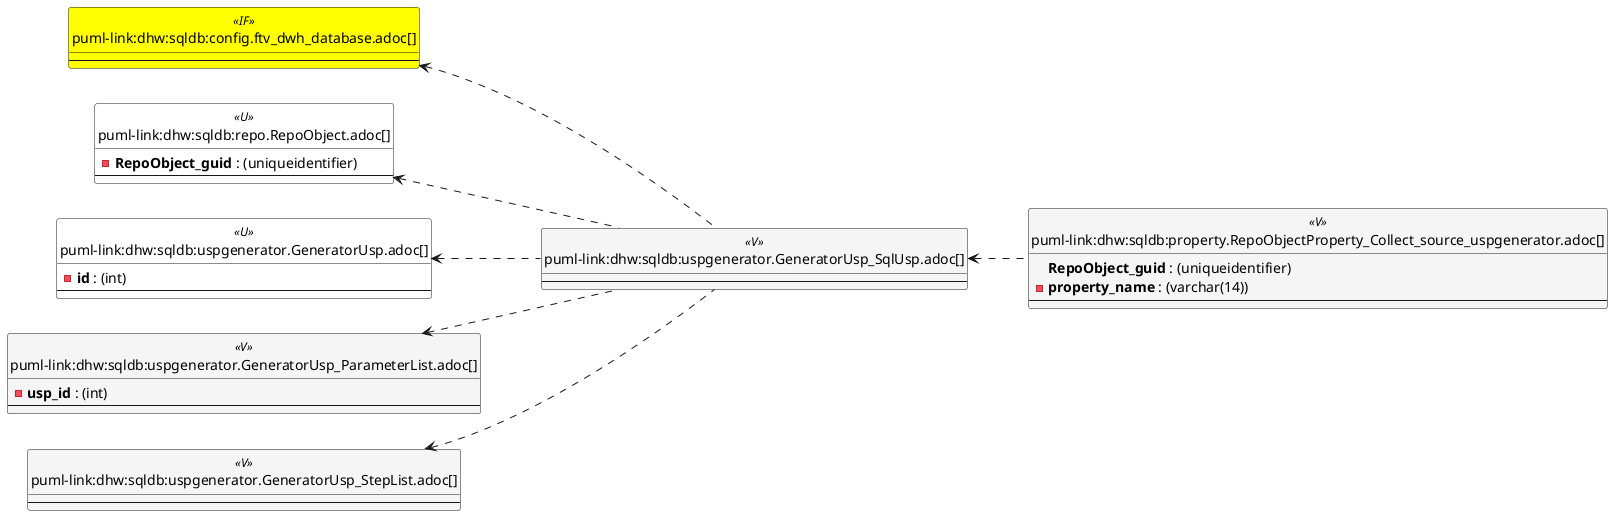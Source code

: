 @startuml
left to right direction
'top to bottom direction
hide circle
'avoide "." issues:
set namespaceSeparator none


skinparam class {
  BackgroundColor White
  BackgroundColor<<FN>> Yellow
  BackgroundColor<<FS>> Yellow
  BackgroundColor<<FT>> LightGray
  BackgroundColor<<IF>> Yellow
  BackgroundColor<<IS>> Yellow
  BackgroundColor<<P>> Aqua
  BackgroundColor<<PC>> Aqua
  BackgroundColor<<SN>> Yellow
  BackgroundColor<<SO>> SlateBlue
  BackgroundColor<<TF>> LightGray
  BackgroundColor<<TR>> Tomato
  BackgroundColor<<U>> White
  BackgroundColor<<V>> WhiteSmoke
  BackgroundColor<<X>> Aqua
  BackgroundColor<<external>> AliceBlue
}


entity "puml-link:dhw:sqldb:config.ftv_dwh_database.adoc[]" as config.ftv_dwh_database << IF >> {
  --
}

entity "puml-link:dhw:sqldb:property.RepoObjectProperty_Collect_source_uspgenerator.adoc[]" as property.RepoObjectProperty_Collect_source_uspgenerator << V >> {
  **RepoObject_guid** : (uniqueidentifier)
  - **property_name** : (varchar(14))
  --
}

entity "puml-link:dhw:sqldb:repo.RepoObject.adoc[]" as repo.RepoObject << U >> {
  - **RepoObject_guid** : (uniqueidentifier)
  --
}

entity "puml-link:dhw:sqldb:uspgenerator.GeneratorUsp.adoc[]" as uspgenerator.GeneratorUsp << U >> {
  - **id** : (int)
  --
}

entity "puml-link:dhw:sqldb:uspgenerator.GeneratorUsp_ParameterList.adoc[]" as uspgenerator.GeneratorUsp_ParameterList << V >> {
  - **usp_id** : (int)
  --
}

entity "puml-link:dhw:sqldb:uspgenerator.GeneratorUsp_SqlUsp.adoc[]" as uspgenerator.GeneratorUsp_SqlUsp << V >> {
  --
}

entity "puml-link:dhw:sqldb:uspgenerator.GeneratorUsp_StepList.adoc[]" as uspgenerator.GeneratorUsp_StepList << V >> {
  --
}

config.ftv_dwh_database <.. uspgenerator.GeneratorUsp_SqlUsp
repo.RepoObject <.. uspgenerator.GeneratorUsp_SqlUsp
uspgenerator.GeneratorUsp <.. uspgenerator.GeneratorUsp_SqlUsp
uspgenerator.GeneratorUsp_ParameterList <.. uspgenerator.GeneratorUsp_SqlUsp
uspgenerator.GeneratorUsp_SqlUsp <.. property.RepoObjectProperty_Collect_source_uspgenerator
uspgenerator.GeneratorUsp_StepList <.. uspgenerator.GeneratorUsp_SqlUsp
@enduml

